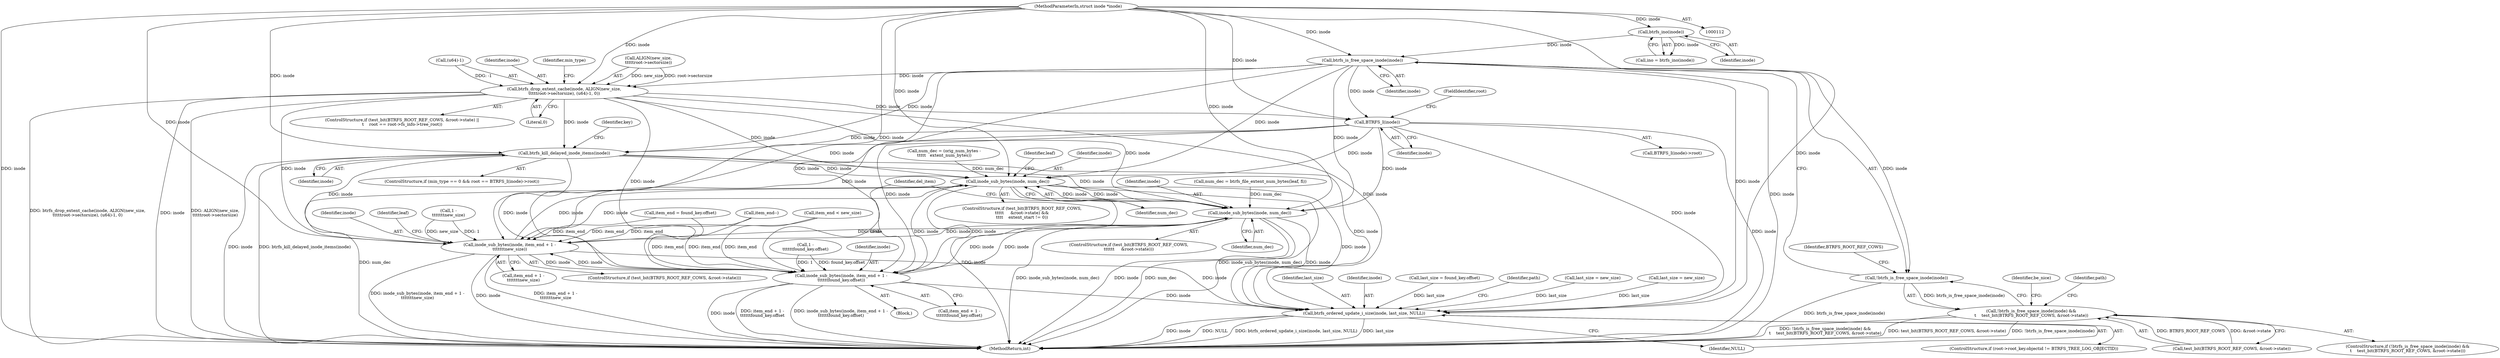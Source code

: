 digraph "0_linux_0305cd5f7fca85dae392b9ba85b116896eb7c1c7@API" {
"1000203" [label="(Call,btrfs_is_free_space_inode(inode))"];
"1000174" [label="(Call,btrfs_ino(inode))"];
"1000115" [label="(MethodParameterIn,struct inode *inode)"];
"1000202" [label="(Call,!btrfs_is_free_space_inode(inode))"];
"1000201" [label="(Call,!btrfs_is_free_space_inode(inode) &&\n\t    test_bit(BTRFS_ROOT_REF_COWS, &root->state))"];
"1000244" [label="(Call,btrfs_drop_extent_cache(inode, ALIGN(new_size,\n\t\t\t\t\troot->sectorsize), (u64)-1, 0))"];
"1000264" [label="(Call,BTRFS_I(inode))"];
"1000267" [label="(Call,btrfs_kill_delayed_inode_items(inode))"];
"1000537" [label="(Call,inode_sub_bytes(inode, num_dec))"];
"1000578" [label="(Call,inode_sub_bytes(inode, num_dec))"];
"1000624" [label="(Call,inode_sub_bytes(inode, item_end + 1 -\n\t\t\t\t\t\t\tnew_size))"];
"1000653" [label="(Call,inode_sub_bytes(inode, item_end + 1 -\n\t\t\t\t\t\tfound_key.offset))"];
"1000908" [label="(Call,btrfs_ordered_update_i_size(inode, last_size, NULL))"];
"1000205" [label="(Call,test_bit(BTRFS_ROOT_REF_COWS, &root->state))"];
"1000268" [label="(Identifier,inode)"];
"1000201" [label="(Call,!btrfs_is_free_space_inode(inode) &&\n\t    test_bit(BTRFS_ROOT_REF_COWS, &root->state))"];
"1000571" [label="(ControlStructure,if (test_bit(BTRFS_ROOT_REF_COWS,\n\t\t\t\t\t\t     &root->state)))"];
"1000579" [label="(Identifier,inode)"];
"1000246" [label="(Call,ALIGN(new_size,\n\t\t\t\t\troot->sectorsize))"];
"1000910" [label="(Identifier,last_size)"];
"1000624" [label="(Call,inode_sub_bytes(inode, item_end + 1 -\n\t\t\t\t\t\t\tnew_size))"];
"1000245" [label="(Identifier,inode)"];
"1000558" [label="(Call,num_dec = btrfs_file_extent_num_bytes(leaf, fi))"];
"1000450" [label="(Call,item_end < new_size)"];
"1000175" [label="(Identifier,inode)"];
"1000229" [label="(ControlStructure,if (test_bit(BTRFS_ROOT_REF_COWS, &root->state) ||\n\t    root == root->fs_info->tree_root))"];
"1000256" [label="(ControlStructure,if (min_type == 0 && root == BTRFS_I(inode)->root))"];
"1000203" [label="(Call,btrfs_is_free_space_inode(inode))"];
"1000617" [label="(ControlStructure,if (test_bit(BTRFS_ROOT_REF_COWS, &root->state)))"];
"1000526" [label="(ControlStructure,if (test_bit(BTRFS_ROOT_REF_COWS,\n\t\t\t\t\t     &root->state) &&\n\t\t\t\t    extent_start != 0))"];
"1000657" [label="(Call,1 -\n\t\t\t\t\t\tfound_key.offset)"];
"1000271" [label="(Identifier,key)"];
"1000174" [label="(Call,btrfs_ino(inode))"];
"1000909" [label="(Identifier,inode)"];
"1000206" [label="(Identifier,BTRFS_ROOT_REF_COWS)"];
"1000538" [label="(Identifier,inode)"];
"1000521" [label="(Call,num_dec = (orig_num_bytes -\n\t\t\t\t\t   extent_num_bytes))"];
"1000625" [label="(Identifier,inode)"];
"1000541" [label="(Identifier,leaf)"];
"1000476" [label="(Call,last_size = found_key.offset)"];
"1000202" [label="(Call,!btrfs_is_free_space_inode(inode))"];
"1000655" [label="(Call,item_end + 1 -\n\t\t\t\t\t\tfound_key.offset)"];
"1000259" [label="(Identifier,min_type)"];
"1000654" [label="(Identifier,inode)"];
"1000578" [label="(Call,inode_sub_bytes(inode, num_dec))"];
"1000200" [label="(ControlStructure,if (!btrfs_is_free_space_inode(inode) &&\n\t    test_bit(BTRFS_ROOT_REF_COWS, &root->state)))"];
"1000537" [label="(Call,inode_sub_bytes(inode, num_dec))"];
"1000265" [label="(Identifier,inode)"];
"1000663" [label="(Identifier,del_item)"];
"1000437" [label="(Call,item_end--)"];
"1000628" [label="(Call,1 -\n\t\t\t\t\t\t\tnew_size)"];
"1000913" [label="(Identifier,path)"];
"1000244" [label="(Call,btrfs_drop_extent_cache(inode, ALIGN(new_size,\n\t\t\t\t\troot->sectorsize), (u64)-1, 0))"];
"1000267" [label="(Call,btrfs_kill_delayed_inode_items(inode))"];
"1000652" [label="(Block,)"];
"1000900" [label="(ControlStructure,if (root->root_key.objectid != BTRFS_TREE_LOG_OBJECTID))"];
"1000204" [label="(Identifier,inode)"];
"1000957" [label="(MethodReturn,int)"];
"1000264" [label="(Call,BTRFS_I(inode))"];
"1000396" [label="(Call,item_end = found_key.offset)"];
"1000212" [label="(Identifier,be_nice)"];
"1000215" [label="(Identifier,path)"];
"1000115" [label="(MethodParameterIn,struct inode *inode)"];
"1000908" [label="(Call,btrfs_ordered_update_i_size(inode, last_size, NULL))"];
"1000141" [label="(Call,last_size = new_size)"];
"1000255" [label="(Literal,0)"];
"1000911" [label="(Identifier,NULL)"];
"1000482" [label="(Call,last_size = new_size)"];
"1000632" [label="(Identifier,leaf)"];
"1000266" [label="(FieldIdentifier,root)"];
"1000653" [label="(Call,inode_sub_bytes(inode, item_end + 1 -\n\t\t\t\t\t\tfound_key.offset))"];
"1000263" [label="(Call,BTRFS_I(inode)->root)"];
"1000580" [label="(Identifier,num_dec)"];
"1000626" [label="(Call,item_end + 1 -\n\t\t\t\t\t\t\tnew_size)"];
"1000251" [label="(Call,(u64)-1)"];
"1000172" [label="(Call,ino = btrfs_ino(inode))"];
"1000539" [label="(Identifier,num_dec)"];
"1000203" -> "1000202"  [label="AST: "];
"1000203" -> "1000204"  [label="CFG: "];
"1000204" -> "1000203"  [label="AST: "];
"1000202" -> "1000203"  [label="CFG: "];
"1000203" -> "1000957"  [label="DDG: inode"];
"1000203" -> "1000202"  [label="DDG: inode"];
"1000174" -> "1000203"  [label="DDG: inode"];
"1000115" -> "1000203"  [label="DDG: inode"];
"1000203" -> "1000244"  [label="DDG: inode"];
"1000203" -> "1000264"  [label="DDG: inode"];
"1000203" -> "1000267"  [label="DDG: inode"];
"1000203" -> "1000537"  [label="DDG: inode"];
"1000203" -> "1000578"  [label="DDG: inode"];
"1000203" -> "1000624"  [label="DDG: inode"];
"1000203" -> "1000653"  [label="DDG: inode"];
"1000203" -> "1000908"  [label="DDG: inode"];
"1000174" -> "1000172"  [label="AST: "];
"1000174" -> "1000175"  [label="CFG: "];
"1000175" -> "1000174"  [label="AST: "];
"1000172" -> "1000174"  [label="CFG: "];
"1000174" -> "1000172"  [label="DDG: inode"];
"1000115" -> "1000174"  [label="DDG: inode"];
"1000115" -> "1000112"  [label="AST: "];
"1000115" -> "1000957"  [label="DDG: inode"];
"1000115" -> "1000244"  [label="DDG: inode"];
"1000115" -> "1000264"  [label="DDG: inode"];
"1000115" -> "1000267"  [label="DDG: inode"];
"1000115" -> "1000537"  [label="DDG: inode"];
"1000115" -> "1000578"  [label="DDG: inode"];
"1000115" -> "1000624"  [label="DDG: inode"];
"1000115" -> "1000653"  [label="DDG: inode"];
"1000115" -> "1000908"  [label="DDG: inode"];
"1000202" -> "1000201"  [label="AST: "];
"1000206" -> "1000202"  [label="CFG: "];
"1000201" -> "1000202"  [label="CFG: "];
"1000202" -> "1000957"  [label="DDG: btrfs_is_free_space_inode(inode)"];
"1000202" -> "1000201"  [label="DDG: btrfs_is_free_space_inode(inode)"];
"1000201" -> "1000200"  [label="AST: "];
"1000201" -> "1000205"  [label="CFG: "];
"1000205" -> "1000201"  [label="AST: "];
"1000212" -> "1000201"  [label="CFG: "];
"1000215" -> "1000201"  [label="CFG: "];
"1000201" -> "1000957"  [label="DDG: !btrfs_is_free_space_inode(inode) &&\n\t    test_bit(BTRFS_ROOT_REF_COWS, &root->state)"];
"1000201" -> "1000957"  [label="DDG: test_bit(BTRFS_ROOT_REF_COWS, &root->state)"];
"1000201" -> "1000957"  [label="DDG: !btrfs_is_free_space_inode(inode)"];
"1000205" -> "1000201"  [label="DDG: BTRFS_ROOT_REF_COWS"];
"1000205" -> "1000201"  [label="DDG: &root->state"];
"1000244" -> "1000229"  [label="AST: "];
"1000244" -> "1000255"  [label="CFG: "];
"1000245" -> "1000244"  [label="AST: "];
"1000246" -> "1000244"  [label="AST: "];
"1000251" -> "1000244"  [label="AST: "];
"1000255" -> "1000244"  [label="AST: "];
"1000259" -> "1000244"  [label="CFG: "];
"1000244" -> "1000957"  [label="DDG: btrfs_drop_extent_cache(inode, ALIGN(new_size,\n\t\t\t\t\troot->sectorsize), (u64)-1, 0)"];
"1000244" -> "1000957"  [label="DDG: inode"];
"1000244" -> "1000957"  [label="DDG: ALIGN(new_size,\n\t\t\t\t\troot->sectorsize)"];
"1000246" -> "1000244"  [label="DDG: new_size"];
"1000246" -> "1000244"  [label="DDG: root->sectorsize"];
"1000251" -> "1000244"  [label="DDG: -1"];
"1000244" -> "1000264"  [label="DDG: inode"];
"1000244" -> "1000267"  [label="DDG: inode"];
"1000244" -> "1000537"  [label="DDG: inode"];
"1000244" -> "1000578"  [label="DDG: inode"];
"1000244" -> "1000624"  [label="DDG: inode"];
"1000244" -> "1000653"  [label="DDG: inode"];
"1000244" -> "1000908"  [label="DDG: inode"];
"1000264" -> "1000263"  [label="AST: "];
"1000264" -> "1000265"  [label="CFG: "];
"1000265" -> "1000264"  [label="AST: "];
"1000266" -> "1000264"  [label="CFG: "];
"1000264" -> "1000957"  [label="DDG: inode"];
"1000264" -> "1000267"  [label="DDG: inode"];
"1000264" -> "1000537"  [label="DDG: inode"];
"1000264" -> "1000578"  [label="DDG: inode"];
"1000264" -> "1000624"  [label="DDG: inode"];
"1000264" -> "1000653"  [label="DDG: inode"];
"1000264" -> "1000908"  [label="DDG: inode"];
"1000267" -> "1000256"  [label="AST: "];
"1000267" -> "1000268"  [label="CFG: "];
"1000268" -> "1000267"  [label="AST: "];
"1000271" -> "1000267"  [label="CFG: "];
"1000267" -> "1000957"  [label="DDG: inode"];
"1000267" -> "1000957"  [label="DDG: btrfs_kill_delayed_inode_items(inode)"];
"1000267" -> "1000537"  [label="DDG: inode"];
"1000267" -> "1000578"  [label="DDG: inode"];
"1000267" -> "1000624"  [label="DDG: inode"];
"1000267" -> "1000653"  [label="DDG: inode"];
"1000267" -> "1000908"  [label="DDG: inode"];
"1000537" -> "1000526"  [label="AST: "];
"1000537" -> "1000539"  [label="CFG: "];
"1000538" -> "1000537"  [label="AST: "];
"1000539" -> "1000537"  [label="AST: "];
"1000541" -> "1000537"  [label="CFG: "];
"1000537" -> "1000957"  [label="DDG: num_dec"];
"1000537" -> "1000957"  [label="DDG: inode"];
"1000537" -> "1000957"  [label="DDG: inode_sub_bytes(inode, num_dec)"];
"1000578" -> "1000537"  [label="DDG: inode"];
"1000624" -> "1000537"  [label="DDG: inode"];
"1000653" -> "1000537"  [label="DDG: inode"];
"1000521" -> "1000537"  [label="DDG: num_dec"];
"1000537" -> "1000578"  [label="DDG: inode"];
"1000537" -> "1000624"  [label="DDG: inode"];
"1000537" -> "1000653"  [label="DDG: inode"];
"1000537" -> "1000908"  [label="DDG: inode"];
"1000578" -> "1000571"  [label="AST: "];
"1000578" -> "1000580"  [label="CFG: "];
"1000579" -> "1000578"  [label="AST: "];
"1000580" -> "1000578"  [label="AST: "];
"1000663" -> "1000578"  [label="CFG: "];
"1000578" -> "1000957"  [label="DDG: inode"];
"1000578" -> "1000957"  [label="DDG: num_dec"];
"1000578" -> "1000957"  [label="DDG: inode_sub_bytes(inode, num_dec)"];
"1000624" -> "1000578"  [label="DDG: inode"];
"1000653" -> "1000578"  [label="DDG: inode"];
"1000558" -> "1000578"  [label="DDG: num_dec"];
"1000578" -> "1000624"  [label="DDG: inode"];
"1000578" -> "1000653"  [label="DDG: inode"];
"1000578" -> "1000908"  [label="DDG: inode"];
"1000624" -> "1000617"  [label="AST: "];
"1000624" -> "1000626"  [label="CFG: "];
"1000625" -> "1000624"  [label="AST: "];
"1000626" -> "1000624"  [label="AST: "];
"1000632" -> "1000624"  [label="CFG: "];
"1000624" -> "1000957"  [label="DDG: item_end + 1 -\n\t\t\t\t\t\t\tnew_size"];
"1000624" -> "1000957"  [label="DDG: inode_sub_bytes(inode, item_end + 1 -\n\t\t\t\t\t\t\tnew_size)"];
"1000624" -> "1000957"  [label="DDG: inode"];
"1000653" -> "1000624"  [label="DDG: inode"];
"1000396" -> "1000624"  [label="DDG: item_end"];
"1000437" -> "1000624"  [label="DDG: item_end"];
"1000450" -> "1000624"  [label="DDG: item_end"];
"1000628" -> "1000624"  [label="DDG: 1"];
"1000628" -> "1000624"  [label="DDG: new_size"];
"1000624" -> "1000653"  [label="DDG: inode"];
"1000624" -> "1000908"  [label="DDG: inode"];
"1000653" -> "1000652"  [label="AST: "];
"1000653" -> "1000655"  [label="CFG: "];
"1000654" -> "1000653"  [label="AST: "];
"1000655" -> "1000653"  [label="AST: "];
"1000663" -> "1000653"  [label="CFG: "];
"1000653" -> "1000957"  [label="DDG: item_end + 1 -\n\t\t\t\t\t\tfound_key.offset"];
"1000653" -> "1000957"  [label="DDG: inode_sub_bytes(inode, item_end + 1 -\n\t\t\t\t\t\tfound_key.offset)"];
"1000653" -> "1000957"  [label="DDG: inode"];
"1000396" -> "1000653"  [label="DDG: item_end"];
"1000437" -> "1000653"  [label="DDG: item_end"];
"1000450" -> "1000653"  [label="DDG: item_end"];
"1000657" -> "1000653"  [label="DDG: 1"];
"1000657" -> "1000653"  [label="DDG: found_key.offset"];
"1000653" -> "1000908"  [label="DDG: inode"];
"1000908" -> "1000900"  [label="AST: "];
"1000908" -> "1000911"  [label="CFG: "];
"1000909" -> "1000908"  [label="AST: "];
"1000910" -> "1000908"  [label="AST: "];
"1000911" -> "1000908"  [label="AST: "];
"1000913" -> "1000908"  [label="CFG: "];
"1000908" -> "1000957"  [label="DDG: NULL"];
"1000908" -> "1000957"  [label="DDG: btrfs_ordered_update_i_size(inode, last_size, NULL)"];
"1000908" -> "1000957"  [label="DDG: last_size"];
"1000908" -> "1000957"  [label="DDG: inode"];
"1000141" -> "1000908"  [label="DDG: last_size"];
"1000482" -> "1000908"  [label="DDG: last_size"];
"1000476" -> "1000908"  [label="DDG: last_size"];
}
